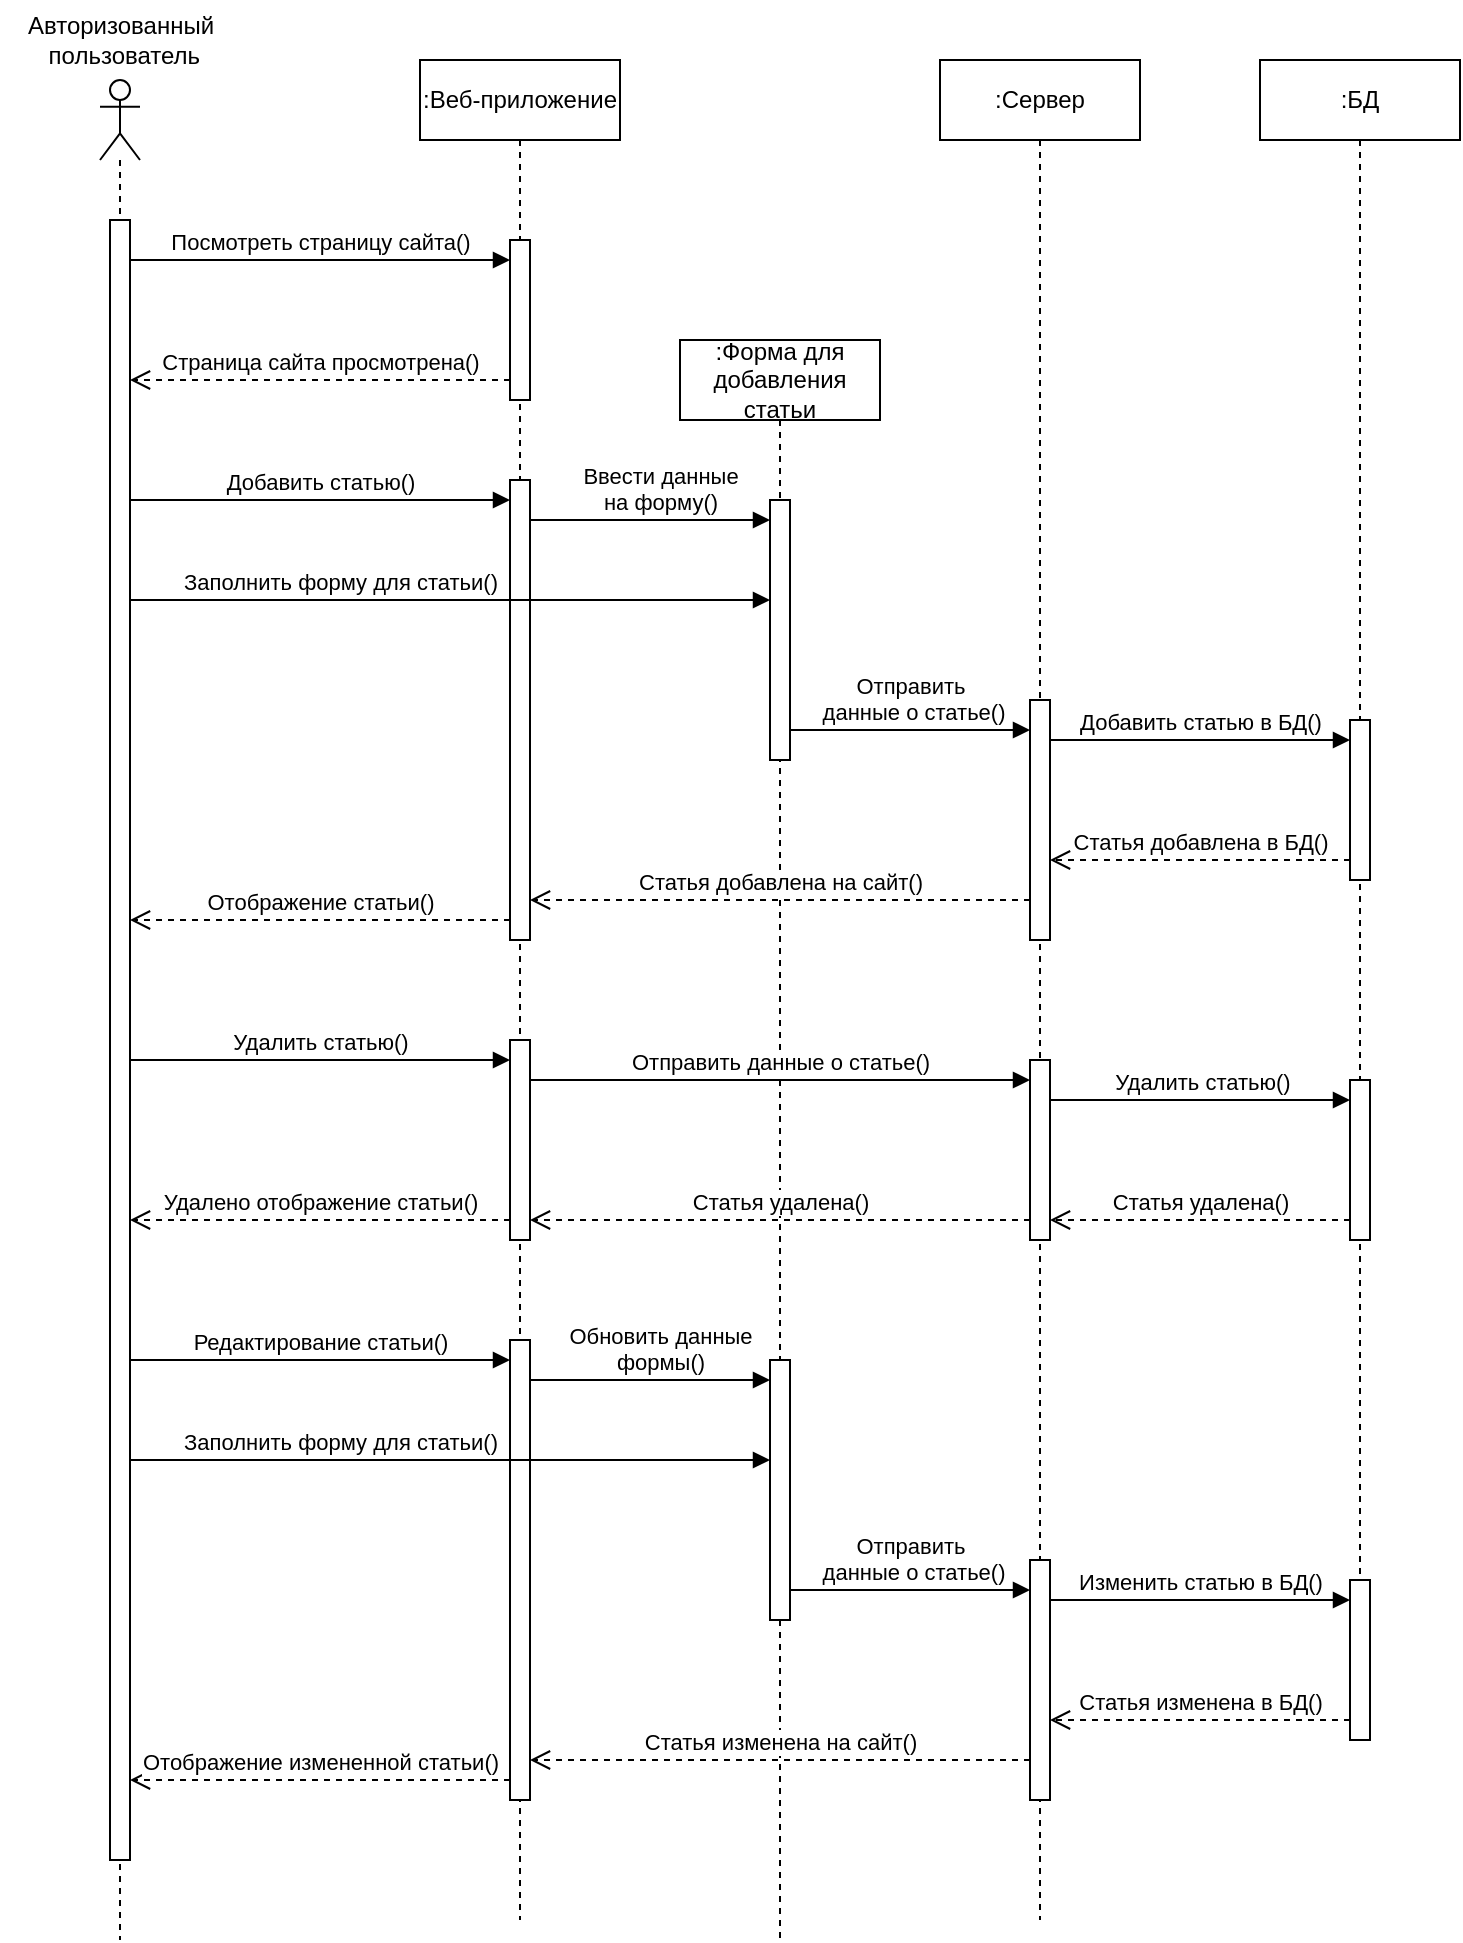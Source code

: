 <mxfile version="21.3.4" type="device">
  <diagram name="Страница 1" id="nZ2__kBRZMROyS4MchO6">
    <mxGraphModel dx="1750" dy="962" grid="1" gridSize="10" guides="1" tooltips="1" connect="1" arrows="1" fold="1" page="1" pageScale="1" pageWidth="827" pageHeight="1169" math="0" shadow="0">
      <root>
        <mxCell id="0" />
        <mxCell id="1" parent="0" />
        <mxCell id="4N3RR8Yqe497FsGkJwwM-2" value="" style="shape=umlLifeline;perimeter=lifelinePerimeter;whiteSpace=wrap;html=1;container=1;dropTarget=0;collapsible=0;recursiveResize=0;outlineConnect=0;portConstraint=eastwest;newEdgeStyle={&quot;edgeStyle&quot;:&quot;elbowEdgeStyle&quot;,&quot;elbow&quot;:&quot;vertical&quot;,&quot;curved&quot;:0,&quot;rounded&quot;:0};participant=umlActor;size=40;" parent="1" vertex="1">
          <mxGeometry x="280" y="150" width="20" height="930" as="geometry" />
        </mxCell>
        <mxCell id="4N3RR8Yqe497FsGkJwwM-3" value="" style="html=1;points=[];perimeter=orthogonalPerimeter;outlineConnect=0;targetShapes=umlLifeline;portConstraint=eastwest;newEdgeStyle={&quot;edgeStyle&quot;:&quot;elbowEdgeStyle&quot;,&quot;elbow&quot;:&quot;vertical&quot;,&quot;curved&quot;:0,&quot;rounded&quot;:0};" parent="4N3RR8Yqe497FsGkJwwM-2" vertex="1">
          <mxGeometry x="5" y="70" width="10" height="820" as="geometry" />
        </mxCell>
        <mxCell id="4N3RR8Yqe497FsGkJwwM-4" value="Авторизованный&lt;br&gt;&amp;nbsp;пользователь" style="text;html=1;align=center;verticalAlign=middle;resizable=0;points=[];autosize=1;strokeColor=none;fillColor=none;" parent="1" vertex="1">
          <mxGeometry x="230" y="110" width="120" height="40" as="geometry" />
        </mxCell>
        <mxCell id="4N3RR8Yqe497FsGkJwwM-5" value=":Веб-приложение" style="shape=umlLifeline;perimeter=lifelinePerimeter;whiteSpace=wrap;html=1;container=1;dropTarget=0;collapsible=0;recursiveResize=0;outlineConnect=0;portConstraint=eastwest;newEdgeStyle={&quot;edgeStyle&quot;:&quot;elbowEdgeStyle&quot;,&quot;elbow&quot;:&quot;vertical&quot;,&quot;curved&quot;:0,&quot;rounded&quot;:0};" parent="1" vertex="1">
          <mxGeometry x="440" y="140" width="100" height="930" as="geometry" />
        </mxCell>
        <mxCell id="4N3RR8Yqe497FsGkJwwM-33" value="" style="html=1;points=[];perimeter=orthogonalPerimeter;outlineConnect=0;targetShapes=umlLifeline;portConstraint=eastwest;newEdgeStyle={&quot;edgeStyle&quot;:&quot;elbowEdgeStyle&quot;,&quot;elbow&quot;:&quot;vertical&quot;,&quot;curved&quot;:0,&quot;rounded&quot;:0};" parent="4N3RR8Yqe497FsGkJwwM-5" vertex="1">
          <mxGeometry x="45" y="90" width="10" height="80" as="geometry" />
        </mxCell>
        <mxCell id="4N3RR8Yqe497FsGkJwwM-36" value="" style="html=1;points=[];perimeter=orthogonalPerimeter;outlineConnect=0;targetShapes=umlLifeline;portConstraint=eastwest;newEdgeStyle={&quot;edgeStyle&quot;:&quot;elbowEdgeStyle&quot;,&quot;elbow&quot;:&quot;vertical&quot;,&quot;curved&quot;:0,&quot;rounded&quot;:0};" parent="4N3RR8Yqe497FsGkJwwM-5" vertex="1">
          <mxGeometry x="45" y="210" width="10" height="230" as="geometry" />
        </mxCell>
        <mxCell id="4N3RR8Yqe497FsGkJwwM-58" value="" style="html=1;points=[];perimeter=orthogonalPerimeter;outlineConnect=0;targetShapes=umlLifeline;portConstraint=eastwest;newEdgeStyle={&quot;edgeStyle&quot;:&quot;elbowEdgeStyle&quot;,&quot;elbow&quot;:&quot;vertical&quot;,&quot;curved&quot;:0,&quot;rounded&quot;:0};" parent="4N3RR8Yqe497FsGkJwwM-5" vertex="1">
          <mxGeometry x="45" y="490" width="10" height="100" as="geometry" />
        </mxCell>
        <mxCell id="4N3RR8Yqe497FsGkJwwM-9" value=":Сервер" style="shape=umlLifeline;perimeter=lifelinePerimeter;whiteSpace=wrap;html=1;container=1;dropTarget=0;collapsible=0;recursiveResize=0;outlineConnect=0;portConstraint=eastwest;newEdgeStyle={&quot;edgeStyle&quot;:&quot;elbowEdgeStyle&quot;,&quot;elbow&quot;:&quot;vertical&quot;,&quot;curved&quot;:0,&quot;rounded&quot;:0};" parent="1" vertex="1">
          <mxGeometry x="700" y="140" width="100" height="930" as="geometry" />
        </mxCell>
        <mxCell id="4N3RR8Yqe497FsGkJwwM-50" value="" style="html=1;points=[];perimeter=orthogonalPerimeter;outlineConnect=0;targetShapes=umlLifeline;portConstraint=eastwest;newEdgeStyle={&quot;edgeStyle&quot;:&quot;elbowEdgeStyle&quot;,&quot;elbow&quot;:&quot;vertical&quot;,&quot;curved&quot;:0,&quot;rounded&quot;:0};" parent="4N3RR8Yqe497FsGkJwwM-9" vertex="1">
          <mxGeometry x="45" y="320" width="10" height="120" as="geometry" />
        </mxCell>
        <mxCell id="4N3RR8Yqe497FsGkJwwM-61" value="" style="html=1;points=[];perimeter=orthogonalPerimeter;outlineConnect=0;targetShapes=umlLifeline;portConstraint=eastwest;newEdgeStyle={&quot;edgeStyle&quot;:&quot;elbowEdgeStyle&quot;,&quot;elbow&quot;:&quot;vertical&quot;,&quot;curved&quot;:0,&quot;rounded&quot;:0};" parent="4N3RR8Yqe497FsGkJwwM-9" vertex="1">
          <mxGeometry x="45" y="500" width="10" height="90" as="geometry" />
        </mxCell>
        <mxCell id="4N3RR8Yqe497FsGkJwwM-12" value=":БД" style="shape=umlLifeline;perimeter=lifelinePerimeter;whiteSpace=wrap;html=1;container=1;dropTarget=0;collapsible=0;recursiveResize=0;outlineConnect=0;portConstraint=eastwest;newEdgeStyle={&quot;edgeStyle&quot;:&quot;elbowEdgeStyle&quot;,&quot;elbow&quot;:&quot;vertical&quot;,&quot;curved&quot;:0,&quot;rounded&quot;:0};" parent="1" vertex="1">
          <mxGeometry x="860" y="140" width="100" height="760" as="geometry" />
        </mxCell>
        <mxCell id="4N3RR8Yqe497FsGkJwwM-53" value="" style="html=1;points=[];perimeter=orthogonalPerimeter;outlineConnect=0;targetShapes=umlLifeline;portConstraint=eastwest;newEdgeStyle={&quot;edgeStyle&quot;:&quot;elbowEdgeStyle&quot;,&quot;elbow&quot;:&quot;vertical&quot;,&quot;curved&quot;:0,&quot;rounded&quot;:0};" parent="4N3RR8Yqe497FsGkJwwM-12" vertex="1">
          <mxGeometry x="45" y="330" width="10" height="80" as="geometry" />
        </mxCell>
        <mxCell id="4N3RR8Yqe497FsGkJwwM-64" value="" style="html=1;points=[];perimeter=orthogonalPerimeter;outlineConnect=0;targetShapes=umlLifeline;portConstraint=eastwest;newEdgeStyle={&quot;edgeStyle&quot;:&quot;elbowEdgeStyle&quot;,&quot;elbow&quot;:&quot;vertical&quot;,&quot;curved&quot;:0,&quot;rounded&quot;:0};" parent="4N3RR8Yqe497FsGkJwwM-12" vertex="1">
          <mxGeometry x="45" y="510" width="10" height="80" as="geometry" />
        </mxCell>
        <mxCell id="4N3RR8Yqe497FsGkJwwM-34" value="Посмотреть страницу сайта()" style="html=1;verticalAlign=bottom;endArrow=block;edgeStyle=elbowEdgeStyle;elbow=vertical;curved=0;rounded=0;" parent="1" source="4N3RR8Yqe497FsGkJwwM-3" target="4N3RR8Yqe497FsGkJwwM-33" edge="1">
          <mxGeometry relative="1" as="geometry">
            <mxPoint x="400" y="230" as="sourcePoint" />
            <Array as="points">
              <mxPoint x="340" y="240" />
            </Array>
          </mxGeometry>
        </mxCell>
        <mxCell id="4N3RR8Yqe497FsGkJwwM-35" value="Страница сайта просмотрена()" style="html=1;verticalAlign=bottom;endArrow=open;dashed=1;endSize=8;edgeStyle=elbowEdgeStyle;elbow=vertical;curved=0;rounded=0;" parent="1" source="4N3RR8Yqe497FsGkJwwM-33" target="4N3RR8Yqe497FsGkJwwM-3" edge="1">
          <mxGeometry relative="1" as="geometry">
            <mxPoint x="389" y="305" as="targetPoint" />
            <Array as="points">
              <mxPoint x="360" y="300" />
            </Array>
          </mxGeometry>
        </mxCell>
        <mxCell id="4N3RR8Yqe497FsGkJwwM-37" value="Добавить статью()" style="html=1;verticalAlign=bottom;endArrow=block;edgeStyle=elbowEdgeStyle;elbow=vertical;curved=0;rounded=0;" parent="1" source="4N3RR8Yqe497FsGkJwwM-3" target="4N3RR8Yqe497FsGkJwwM-36" edge="1">
          <mxGeometry relative="1" as="geometry">
            <mxPoint x="415" y="350" as="sourcePoint" />
            <Array as="points">
              <mxPoint x="350" y="360" />
            </Array>
            <mxPoint as="offset" />
          </mxGeometry>
        </mxCell>
        <mxCell id="4N3RR8Yqe497FsGkJwwM-38" value="Отображение статьи()" style="html=1;verticalAlign=bottom;endArrow=open;dashed=1;endSize=8;edgeStyle=elbowEdgeStyle;elbow=vertical;curved=0;rounded=0;" parent="1" source="4N3RR8Yqe497FsGkJwwM-36" target="4N3RR8Yqe497FsGkJwwM-3" edge="1">
          <mxGeometry relative="1" as="geometry">
            <mxPoint x="415" y="425" as="targetPoint" />
            <mxPoint x="485" y="470" as="sourcePoint" />
            <Array as="points">
              <mxPoint x="340" y="570" />
              <mxPoint x="380" y="490" />
              <mxPoint x="420" y="470" />
              <mxPoint x="430" y="430" />
              <mxPoint x="360" y="420" />
            </Array>
          </mxGeometry>
        </mxCell>
        <mxCell id="4N3RR8Yqe497FsGkJwwM-44" value=":Форма для добавления статьи" style="shape=umlLifeline;perimeter=lifelinePerimeter;whiteSpace=wrap;html=1;container=1;dropTarget=0;collapsible=0;recursiveResize=0;outlineConnect=0;portConstraint=eastwest;newEdgeStyle={&quot;edgeStyle&quot;:&quot;elbowEdgeStyle&quot;,&quot;elbow&quot;:&quot;vertical&quot;,&quot;curved&quot;:0,&quot;rounded&quot;:0};" parent="1" vertex="1">
          <mxGeometry x="570" y="280" width="100" height="800" as="geometry" />
        </mxCell>
        <mxCell id="4N3RR8Yqe497FsGkJwwM-45" value="" style="html=1;points=[];perimeter=orthogonalPerimeter;outlineConnect=0;targetShapes=umlLifeline;portConstraint=eastwest;newEdgeStyle={&quot;edgeStyle&quot;:&quot;elbowEdgeStyle&quot;,&quot;elbow&quot;:&quot;vertical&quot;,&quot;curved&quot;:0,&quot;rounded&quot;:0};" parent="4N3RR8Yqe497FsGkJwwM-44" vertex="1">
          <mxGeometry x="45" y="80" width="10" height="130" as="geometry" />
        </mxCell>
        <mxCell id="4N3RR8Yqe497FsGkJwwM-46" value="Ввести данные &lt;br&gt;на форму()" style="html=1;verticalAlign=bottom;endArrow=block;edgeStyle=elbowEdgeStyle;elbow=vertical;curved=0;rounded=0;" parent="1" source="4N3RR8Yqe497FsGkJwwM-36" target="4N3RR8Yqe497FsGkJwwM-45" edge="1">
          <mxGeometry x="0.083" relative="1" as="geometry">
            <mxPoint x="535" y="360" as="sourcePoint" />
            <Array as="points">
              <mxPoint x="530" y="370" />
            </Array>
            <mxPoint as="offset" />
          </mxGeometry>
        </mxCell>
        <mxCell id="4N3RR8Yqe497FsGkJwwM-48" value="Заполнить форму для статьи()" style="html=1;verticalAlign=bottom;endArrow=block;edgeStyle=elbowEdgeStyle;elbow=vertical;curved=0;rounded=0;" parent="1" source="4N3RR8Yqe497FsGkJwwM-3" target="4N3RR8Yqe497FsGkJwwM-45" edge="1">
          <mxGeometry x="-0.344" width="80" relative="1" as="geometry">
            <mxPoint x="360" y="400" as="sourcePoint" />
            <mxPoint x="440" y="400" as="targetPoint" />
            <Array as="points">
              <mxPoint x="510" y="410" />
            </Array>
            <mxPoint as="offset" />
          </mxGeometry>
        </mxCell>
        <mxCell id="4N3RR8Yqe497FsGkJwwM-51" value="Отправить&lt;br&gt;&amp;nbsp;данные о статье()" style="html=1;verticalAlign=bottom;endArrow=block;edgeStyle=elbowEdgeStyle;elbow=vertical;curved=0;rounded=0;" parent="1" source="4N3RR8Yqe497FsGkJwwM-45" target="4N3RR8Yqe497FsGkJwwM-50" edge="1">
          <mxGeometry relative="1" as="geometry">
            <mxPoint x="645" y="470" as="sourcePoint" />
            <mxPoint as="offset" />
          </mxGeometry>
        </mxCell>
        <mxCell id="4N3RR8Yqe497FsGkJwwM-54" value="Добавить статью в БД()" style="html=1;verticalAlign=bottom;endArrow=block;edgeStyle=elbowEdgeStyle;elbow=vertical;curved=0;rounded=0;" parent="1" source="4N3RR8Yqe497FsGkJwwM-50" target="4N3RR8Yqe497FsGkJwwM-53" edge="1">
          <mxGeometry relative="1" as="geometry">
            <mxPoint x="835" y="470" as="sourcePoint" />
            <Array as="points">
              <mxPoint x="790" y="480" />
            </Array>
          </mxGeometry>
        </mxCell>
        <mxCell id="4N3RR8Yqe497FsGkJwwM-55" value="Статья добавлена в БД()" style="html=1;verticalAlign=bottom;endArrow=open;dashed=1;endSize=8;edgeStyle=elbowEdgeStyle;elbow=vertical;curved=0;rounded=0;" parent="1" source="4N3RR8Yqe497FsGkJwwM-53" target="4N3RR8Yqe497FsGkJwwM-50" edge="1">
          <mxGeometry relative="1" as="geometry">
            <mxPoint x="835" y="545" as="targetPoint" />
            <Array as="points">
              <mxPoint x="790" y="540" />
            </Array>
            <mxPoint as="offset" />
          </mxGeometry>
        </mxCell>
        <mxCell id="4N3RR8Yqe497FsGkJwwM-52" value="Статья добавлена на сайт()" style="html=1;verticalAlign=bottom;endArrow=open;dashed=1;endSize=8;edgeStyle=elbowEdgeStyle;elbow=vertical;curved=0;rounded=0;" parent="1" source="4N3RR8Yqe497FsGkJwwM-50" target="4N3RR8Yqe497FsGkJwwM-36" edge="1">
          <mxGeometry relative="1" as="geometry">
            <mxPoint x="675" y="545" as="targetPoint" />
            <Array as="points">
              <mxPoint x="550" y="560" />
            </Array>
          </mxGeometry>
        </mxCell>
        <mxCell id="4N3RR8Yqe497FsGkJwwM-59" value="Удалить статью()" style="html=1;verticalAlign=bottom;endArrow=block;edgeStyle=elbowEdgeStyle;elbow=vertical;curved=0;rounded=0;" parent="1" source="4N3RR8Yqe497FsGkJwwM-3" target="4N3RR8Yqe497FsGkJwwM-58" edge="1">
          <mxGeometry relative="1" as="geometry">
            <mxPoint x="415" y="630" as="sourcePoint" />
            <Array as="points">
              <mxPoint x="330" y="640" />
            </Array>
            <mxPoint as="offset" />
          </mxGeometry>
        </mxCell>
        <mxCell id="4N3RR8Yqe497FsGkJwwM-60" value="Удалено отображение статьи()" style="html=1;verticalAlign=bottom;endArrow=open;dashed=1;endSize=8;edgeStyle=elbowEdgeStyle;elbow=vertical;curved=0;rounded=0;" parent="1" source="4N3RR8Yqe497FsGkJwwM-58" target="4N3RR8Yqe497FsGkJwwM-3" edge="1">
          <mxGeometry relative="1" as="geometry">
            <mxPoint x="415" y="705" as="targetPoint" />
            <Array as="points">
              <mxPoint x="420" y="720" />
              <mxPoint x="350" y="700" />
            </Array>
          </mxGeometry>
        </mxCell>
        <mxCell id="4N3RR8Yqe497FsGkJwwM-62" value="Отправить данные о статье()" style="html=1;verticalAlign=bottom;endArrow=block;edgeStyle=elbowEdgeStyle;elbow=vertical;curved=0;rounded=0;" parent="1" source="4N3RR8Yqe497FsGkJwwM-58" target="4N3RR8Yqe497FsGkJwwM-61" edge="1">
          <mxGeometry relative="1" as="geometry">
            <mxPoint x="675" y="640" as="sourcePoint" />
            <Array as="points">
              <mxPoint x="550" y="650" />
            </Array>
          </mxGeometry>
        </mxCell>
        <mxCell id="4N3RR8Yqe497FsGkJwwM-63" value="Статья удалена()" style="html=1;verticalAlign=bottom;endArrow=open;dashed=1;endSize=8;edgeStyle=elbowEdgeStyle;elbow=vertical;curved=0;rounded=0;" parent="1" source="4N3RR8Yqe497FsGkJwwM-61" target="4N3RR8Yqe497FsGkJwwM-58" edge="1">
          <mxGeometry relative="1" as="geometry">
            <mxPoint x="675" y="715" as="targetPoint" />
            <Array as="points">
              <mxPoint x="590" y="720" />
              <mxPoint x="650" y="710" />
              <mxPoint x="580" y="720" />
              <mxPoint x="530" y="700" />
            </Array>
          </mxGeometry>
        </mxCell>
        <mxCell id="4N3RR8Yqe497FsGkJwwM-65" value="Удалить статью()" style="html=1;verticalAlign=bottom;endArrow=block;edgeStyle=elbowEdgeStyle;elbow=vertical;curved=0;rounded=0;" parent="1" source="4N3RR8Yqe497FsGkJwwM-61" target="4N3RR8Yqe497FsGkJwwM-64" edge="1">
          <mxGeometry x="0.006" relative="1" as="geometry">
            <mxPoint x="840" y="650" as="sourcePoint" />
            <Array as="points">
              <mxPoint x="800" y="660" />
            </Array>
            <mxPoint as="offset" />
          </mxGeometry>
        </mxCell>
        <mxCell id="4N3RR8Yqe497FsGkJwwM-66" value="Статья удалена()" style="html=1;verticalAlign=bottom;endArrow=open;dashed=1;endSize=8;edgeStyle=elbowEdgeStyle;elbow=vertical;curved=0;rounded=0;" parent="1" source="4N3RR8Yqe497FsGkJwwM-64" target="4N3RR8Yqe497FsGkJwwM-61" edge="1">
          <mxGeometry relative="1" as="geometry">
            <mxPoint x="840" y="725" as="targetPoint" />
            <Array as="points">
              <mxPoint x="800" y="720" />
            </Array>
          </mxGeometry>
        </mxCell>
        <mxCell id="hdHMv5fo1OQ8ej9eL9PY-16" value="" style="html=1;points=[];perimeter=orthogonalPerimeter;outlineConnect=0;targetShapes=umlLifeline;portConstraint=eastwest;newEdgeStyle={&quot;edgeStyle&quot;:&quot;elbowEdgeStyle&quot;,&quot;elbow&quot;:&quot;vertical&quot;,&quot;curved&quot;:0,&quot;rounded&quot;:0};" parent="1" vertex="1">
          <mxGeometry x="485" y="780" width="10" height="230" as="geometry" />
        </mxCell>
        <mxCell id="hdHMv5fo1OQ8ej9eL9PY-17" value="" style="html=1;points=[];perimeter=orthogonalPerimeter;outlineConnect=0;targetShapes=umlLifeline;portConstraint=eastwest;newEdgeStyle={&quot;edgeStyle&quot;:&quot;elbowEdgeStyle&quot;,&quot;elbow&quot;:&quot;vertical&quot;,&quot;curved&quot;:0,&quot;rounded&quot;:0};" parent="1" vertex="1">
          <mxGeometry x="745" y="890" width="10" height="120" as="geometry" />
        </mxCell>
        <mxCell id="hdHMv5fo1OQ8ej9eL9PY-18" value="" style="html=1;points=[];perimeter=orthogonalPerimeter;outlineConnect=0;targetShapes=umlLifeline;portConstraint=eastwest;newEdgeStyle={&quot;edgeStyle&quot;:&quot;elbowEdgeStyle&quot;,&quot;elbow&quot;:&quot;vertical&quot;,&quot;curved&quot;:0,&quot;rounded&quot;:0};" parent="1" vertex="1">
          <mxGeometry x="905" y="900" width="10" height="80" as="geometry" />
        </mxCell>
        <mxCell id="hdHMv5fo1OQ8ej9eL9PY-21" value="Редактирование статьи()" style="html=1;verticalAlign=bottom;endArrow=block;edgeStyle=elbowEdgeStyle;elbow=vertical;curved=0;rounded=0;" parent="1" target="hdHMv5fo1OQ8ej9eL9PY-16" edge="1">
          <mxGeometry relative="1" as="geometry">
            <mxPoint x="295" y="790" as="sourcePoint" />
            <Array as="points">
              <mxPoint x="350" y="790" />
            </Array>
            <mxPoint as="offset" />
          </mxGeometry>
        </mxCell>
        <mxCell id="hdHMv5fo1OQ8ej9eL9PY-22" value="Отображение измененной статьи()" style="html=1;verticalAlign=bottom;endArrow=open;dashed=1;endSize=8;edgeStyle=elbowEdgeStyle;elbow=vertical;curved=0;rounded=0;" parent="1" source="hdHMv5fo1OQ8ej9eL9PY-16" edge="1">
          <mxGeometry relative="1" as="geometry">
            <mxPoint x="295" y="1000" as="targetPoint" />
            <mxPoint x="485" y="900" as="sourcePoint" />
            <Array as="points">
              <mxPoint x="340" y="1000" />
              <mxPoint x="380" y="920" />
              <mxPoint x="420" y="900" />
              <mxPoint x="430" y="860" />
              <mxPoint x="360" y="850" />
            </Array>
          </mxGeometry>
        </mxCell>
        <mxCell id="hdHMv5fo1OQ8ej9eL9PY-23" value="" style="html=1;points=[];perimeter=orthogonalPerimeter;outlineConnect=0;targetShapes=umlLifeline;portConstraint=eastwest;newEdgeStyle={&quot;edgeStyle&quot;:&quot;elbowEdgeStyle&quot;,&quot;elbow&quot;:&quot;vertical&quot;,&quot;curved&quot;:0,&quot;rounded&quot;:0};" parent="1" vertex="1">
          <mxGeometry x="615" y="790" width="10" height="130" as="geometry" />
        </mxCell>
        <mxCell id="hdHMv5fo1OQ8ej9eL9PY-24" value="Обновить данные &lt;br&gt;формы()" style="html=1;verticalAlign=bottom;endArrow=block;edgeStyle=elbowEdgeStyle;elbow=vertical;curved=0;rounded=0;" parent="1" source="hdHMv5fo1OQ8ej9eL9PY-16" target="hdHMv5fo1OQ8ej9eL9PY-23" edge="1">
          <mxGeometry x="0.083" relative="1" as="geometry">
            <mxPoint x="535" y="790" as="sourcePoint" />
            <Array as="points">
              <mxPoint x="530" y="800" />
            </Array>
            <mxPoint as="offset" />
          </mxGeometry>
        </mxCell>
        <mxCell id="hdHMv5fo1OQ8ej9eL9PY-25" value="Заполнить форму для статьи()" style="html=1;verticalAlign=bottom;endArrow=block;edgeStyle=elbowEdgeStyle;elbow=vertical;curved=0;rounded=0;" parent="1" target="hdHMv5fo1OQ8ej9eL9PY-23" edge="1">
          <mxGeometry x="-0.344" width="80" relative="1" as="geometry">
            <mxPoint x="295" y="840" as="sourcePoint" />
            <mxPoint x="440" y="830" as="targetPoint" />
            <Array as="points">
              <mxPoint x="510" y="840" />
            </Array>
            <mxPoint as="offset" />
          </mxGeometry>
        </mxCell>
        <mxCell id="hdHMv5fo1OQ8ej9eL9PY-26" value="Отправить&lt;br&gt;&amp;nbsp;данные о статье()" style="html=1;verticalAlign=bottom;endArrow=block;edgeStyle=elbowEdgeStyle;elbow=vertical;curved=0;rounded=0;" parent="1" source="hdHMv5fo1OQ8ej9eL9PY-23" target="hdHMv5fo1OQ8ej9eL9PY-17" edge="1">
          <mxGeometry relative="1" as="geometry">
            <mxPoint x="645" y="900" as="sourcePoint" />
            <mxPoint as="offset" />
          </mxGeometry>
        </mxCell>
        <mxCell id="hdHMv5fo1OQ8ej9eL9PY-27" value="Изменить статью в БД()" style="html=1;verticalAlign=bottom;endArrow=block;edgeStyle=elbowEdgeStyle;elbow=vertical;curved=0;rounded=0;" parent="1" source="hdHMv5fo1OQ8ej9eL9PY-17" target="hdHMv5fo1OQ8ej9eL9PY-18" edge="1">
          <mxGeometry relative="1" as="geometry">
            <mxPoint x="835" y="900" as="sourcePoint" />
            <Array as="points">
              <mxPoint x="790" y="910" />
            </Array>
          </mxGeometry>
        </mxCell>
        <mxCell id="hdHMv5fo1OQ8ej9eL9PY-28" value="Статья изменена в БД()" style="html=1;verticalAlign=bottom;endArrow=open;dashed=1;endSize=8;edgeStyle=elbowEdgeStyle;elbow=vertical;curved=0;rounded=0;" parent="1" source="hdHMv5fo1OQ8ej9eL9PY-18" target="hdHMv5fo1OQ8ej9eL9PY-17" edge="1">
          <mxGeometry relative="1" as="geometry">
            <mxPoint x="835" y="975" as="targetPoint" />
            <Array as="points">
              <mxPoint x="790" y="970" />
            </Array>
            <mxPoint as="offset" />
          </mxGeometry>
        </mxCell>
        <mxCell id="hdHMv5fo1OQ8ej9eL9PY-29" value="Статья изменена на сайт()" style="html=1;verticalAlign=bottom;endArrow=open;dashed=1;endSize=8;edgeStyle=elbowEdgeStyle;elbow=vertical;curved=0;rounded=0;" parent="1" source="hdHMv5fo1OQ8ej9eL9PY-17" target="hdHMv5fo1OQ8ej9eL9PY-16" edge="1">
          <mxGeometry relative="1" as="geometry">
            <mxPoint x="675" y="975" as="targetPoint" />
            <Array as="points">
              <mxPoint x="550" y="990" />
            </Array>
          </mxGeometry>
        </mxCell>
      </root>
    </mxGraphModel>
  </diagram>
</mxfile>
